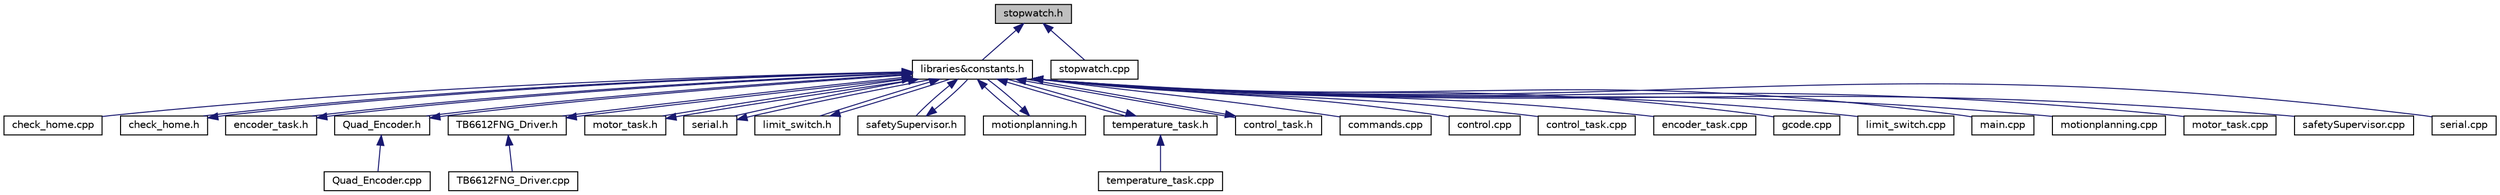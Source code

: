 digraph "stopwatch.h"
{
 // LATEX_PDF_SIZE
  edge [fontname="Helvetica",fontsize="10",labelfontname="Helvetica",labelfontsize="10"];
  node [fontname="Helvetica",fontsize="10",shape=record];
  Node1 [label="stopwatch.h",height=0.2,width=0.4,color="black", fillcolor="grey75", style="filled", fontcolor="black",tooltip=" "];
  Node1 -> Node2 [dir="back",color="midnightblue",fontsize="10",style="solid"];
  Node2 [label="libraries&constants.h",height=0.2,width=0.4,color="black", fillcolor="white", style="filled",URL="$libraries_6constants_8h.html",tooltip=" "];
  Node2 -> Node3 [dir="back",color="midnightblue",fontsize="10",style="solid"];
  Node3 [label="check_home.cpp",height=0.2,width=0.4,color="black", fillcolor="white", style="filled",URL="$check__home_8cpp.html",tooltip="File containing all functions related to homing the laser."];
  Node2 -> Node4 [dir="back",color="midnightblue",fontsize="10",style="solid"];
  Node4 [label="check_home.h",height=0.2,width=0.4,color="black", fillcolor="white", style="filled",URL="$check__home_8h.html",tooltip="File containing the header for check_home.cpp."];
  Node4 -> Node2 [dir="back",color="midnightblue",fontsize="10",style="solid"];
  Node2 -> Node5 [dir="back",color="midnightblue",fontsize="10",style="solid"];
  Node5 [label="encoder_task.h",height=0.2,width=0.4,color="black", fillcolor="white", style="filled",URL="$encoder__task_8h.html",tooltip="File that contains the header for encoder_task.cpp."];
  Node5 -> Node2 [dir="back",color="midnightblue",fontsize="10",style="solid"];
  Node2 -> Node6 [dir="back",color="midnightblue",fontsize="10",style="solid"];
  Node6 [label="Quad_Encoder.h",height=0.2,width=0.4,color="black", fillcolor="white", style="filled",URL="$Quad__Encoder_8h.html",tooltip=" "];
  Node6 -> Node2 [dir="back",color="midnightblue",fontsize="10",style="solid"];
  Node6 -> Node7 [dir="back",color="midnightblue",fontsize="10",style="solid"];
  Node7 [label="Quad_Encoder.cpp",height=0.2,width=0.4,color="black", fillcolor="white", style="filled",URL="$Quad__Encoder_8cpp.html",tooltip=" "];
  Node2 -> Node8 [dir="back",color="midnightblue",fontsize="10",style="solid"];
  Node8 [label="TB6612FNG_Driver.h",height=0.2,width=0.4,color="black", fillcolor="white", style="filled",URL="$TB6612FNG__Driver_8h.html",tooltip=" "];
  Node8 -> Node2 [dir="back",color="midnightblue",fontsize="10",style="solid"];
  Node8 -> Node9 [dir="back",color="midnightblue",fontsize="10",style="solid"];
  Node9 [label="TB6612FNG_Driver.cpp",height=0.2,width=0.4,color="black", fillcolor="white", style="filled",URL="$TB6612FNG__Driver_8cpp.html",tooltip=" "];
  Node2 -> Node10 [dir="back",color="midnightblue",fontsize="10",style="solid"];
  Node10 [label="motor_task.h",height=0.2,width=0.4,color="black", fillcolor="white", style="filled",URL="$motor__task_8h.html",tooltip=" "];
  Node10 -> Node2 [dir="back",color="midnightblue",fontsize="10",style="solid"];
  Node2 -> Node11 [dir="back",color="midnightblue",fontsize="10",style="solid"];
  Node11 [label="serial.h",height=0.2,width=0.4,color="black", fillcolor="white", style="filled",URL="$serial_8h.html",tooltip=" "];
  Node11 -> Node2 [dir="back",color="midnightblue",fontsize="10",style="solid"];
  Node2 -> Node12 [dir="back",color="midnightblue",fontsize="10",style="solid"];
  Node12 [label="limit_switch.h",height=0.2,width=0.4,color="black", fillcolor="white", style="filled",URL="$limit__switch_8h.html",tooltip=" "];
  Node12 -> Node2 [dir="back",color="midnightblue",fontsize="10",style="solid"];
  Node2 -> Node13 [dir="back",color="midnightblue",fontsize="10",style="solid"];
  Node13 [label="safetySupervisor.h",height=0.2,width=0.4,color="black", fillcolor="white", style="filled",URL="$safetySupervisor_8h.html",tooltip=" "];
  Node13 -> Node2 [dir="back",color="midnightblue",fontsize="10",style="solid"];
  Node2 -> Node14 [dir="back",color="midnightblue",fontsize="10",style="solid"];
  Node14 [label="motionplanning.h",height=0.2,width=0.4,color="black", fillcolor="white", style="filled",URL="$motionplanning_8h.html",tooltip=" "];
  Node14 -> Node2 [dir="back",color="midnightblue",fontsize="10",style="solid"];
  Node2 -> Node15 [dir="back",color="midnightblue",fontsize="10",style="solid"];
  Node15 [label="temperature_task.h",height=0.2,width=0.4,color="black", fillcolor="white", style="filled",URL="$temperature__task_8h.html",tooltip=" "];
  Node15 -> Node2 [dir="back",color="midnightblue",fontsize="10",style="solid"];
  Node15 -> Node16 [dir="back",color="midnightblue",fontsize="10",style="solid"];
  Node16 [label="temperature_task.cpp",height=0.2,width=0.4,color="black", fillcolor="white", style="filled",URL="$temperature__task_8cpp.html",tooltip=" "];
  Node2 -> Node17 [dir="back",color="midnightblue",fontsize="10",style="solid"];
  Node17 [label="control_task.h",height=0.2,width=0.4,color="black", fillcolor="white", style="filled",URL="$control__task_8h.html",tooltip="File containing the header for a file containing the control_task function."];
  Node17 -> Node2 [dir="back",color="midnightblue",fontsize="10",style="solid"];
  Node2 -> Node18 [dir="back",color="midnightblue",fontsize="10",style="solid"];
  Node18 [label="commands.cpp",height=0.2,width=0.4,color="black", fillcolor="white", style="filled",URL="$commands_8cpp.html",tooltip="File containing functions that interpret machine and G-code commands."];
  Node2 -> Node19 [dir="back",color="midnightblue",fontsize="10",style="solid"];
  Node19 [label="control.cpp",height=0.2,width=0.4,color="black", fillcolor="white", style="filled",URL="$control_8cpp.html",tooltip="File containing a class that implements a P, PI, or PID motor control code to drive the motors."];
  Node2 -> Node20 [dir="back",color="midnightblue",fontsize="10",style="solid"];
  Node20 [label="control_task.cpp",height=0.2,width=0.4,color="black", fillcolor="white", style="filled",URL="$control__task_8cpp.html",tooltip="File containing the main control task."];
  Node2 -> Node21 [dir="back",color="midnightblue",fontsize="10",style="solid"];
  Node21 [label="encoder_task.cpp",height=0.2,width=0.4,color="black", fillcolor="white", style="filled",URL="$encoder__task_8cpp.html",tooltip="File that contains encoder task function file implementation."];
  Node2 -> Node22 [dir="back",color="midnightblue",fontsize="10",style="solid"];
  Node22 [label="gcode.cpp",height=0.2,width=0.4,color="black", fillcolor="white", style="filled",URL="$gcode_8cpp.html",tooltip="File containing methods and classes to interpret G-code."];
  Node2 -> Node23 [dir="back",color="midnightblue",fontsize="10",style="solid"];
  Node23 [label="limit_switch.cpp",height=0.2,width=0.4,color="black", fillcolor="white", style="filled",URL="$limit__switch_8cpp.html",tooltip=" "];
  Node2 -> Node24 [dir="back",color="midnightblue",fontsize="10",style="solid"];
  Node24 [label="main.cpp",height=0.2,width=0.4,color="black", fillcolor="white", style="filled",URL="$main_8cpp.html",tooltip=" "];
  Node2 -> Node25 [dir="back",color="midnightblue",fontsize="10",style="solid"];
  Node25 [label="motionplanning.cpp",height=0.2,width=0.4,color="black", fillcolor="white", style="filled",URL="$motionplanning_8cpp.html",tooltip=" "];
  Node2 -> Node26 [dir="back",color="midnightblue",fontsize="10",style="solid"];
  Node26 [label="motor_task.cpp",height=0.2,width=0.4,color="black", fillcolor="white", style="filled",URL="$motor__task_8cpp.html",tooltip=" "];
  Node2 -> Node27 [dir="back",color="midnightblue",fontsize="10",style="solid"];
  Node27 [label="safetySupervisor.cpp",height=0.2,width=0.4,color="black", fillcolor="white", style="filled",URL="$safetySupervisor_8cpp.html",tooltip=" "];
  Node2 -> Node28 [dir="back",color="midnightblue",fontsize="10",style="solid"];
  Node28 [label="serial.cpp",height=0.2,width=0.4,color="black", fillcolor="white", style="filled",URL="$serial_8cpp.html",tooltip=" "];
  Node1 -> Node29 [dir="back",color="midnightblue",fontsize="10",style="solid"];
  Node29 [label="stopwatch.cpp",height=0.2,width=0.4,color="black", fillcolor="white", style="filled",URL="$stopwatch_8cpp.html",tooltip="a class that implements the HardwareTimer Library API to make a hardware timer behave like a stopwatc..."];
}
